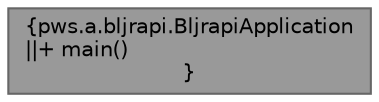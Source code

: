 digraph "pws.a.bljrapi.BljrapiApplication"
{
 // LATEX_PDF_SIZE
  bgcolor="transparent";
  edge [fontname=Helvetica,fontsize=10,labelfontname=Helvetica,labelfontsize=10];
  node [fontname=Helvetica,fontsize=10,shape=box,height=0.2,width=0.4];
  Node1 [label="{pws.a.bljrapi.BljrapiApplication\n||+ main()\l}",height=0.2,width=0.4,color="gray40", fillcolor="grey60", style="filled", fontcolor="black",tooltip=" "];
}
